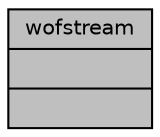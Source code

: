 digraph "wofstream"
{
 // INTERACTIVE_SVG=YES
  bgcolor="transparent";
  edge [fontname="Helvetica",fontsize="10",labelfontname="Helvetica",labelfontsize="10"];
  node [fontname="Helvetica",fontsize="10",shape=record];
  Node1 [label="{wofstream\n||}",height=0.2,width=0.4,color="black", fillcolor="grey75", style="filled", fontcolor="black"];
}
